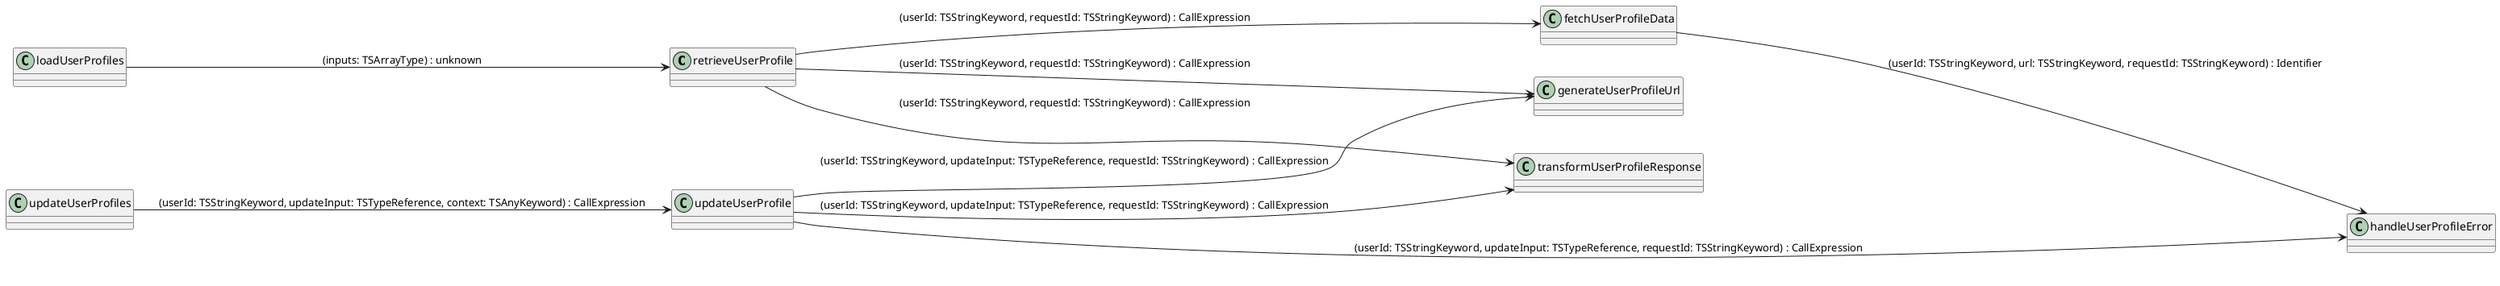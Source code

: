 @startuml
left to right direction
retrieveUserProfile --> generateUserProfileUrl : (userId: TSStringKeyword, requestId: TSStringKeyword) : CallExpression
retrieveUserProfile --> fetchUserProfileData : (userId: TSStringKeyword, requestId: TSStringKeyword) : CallExpression
retrieveUserProfile --> transformUserProfileResponse : (userId: TSStringKeyword, requestId: TSStringKeyword) : CallExpression
updateUserProfile --> generateUserProfileUrl : (userId: TSStringKeyword, updateInput: TSTypeReference, requestId: TSStringKeyword) : CallExpression
updateUserProfile --> transformUserProfileResponse : (userId: TSStringKeyword, updateInput: TSTypeReference, requestId: TSStringKeyword) : CallExpression
updateUserProfile --> handleUserProfileError : (userId: TSStringKeyword, updateInput: TSTypeReference, requestId: TSStringKeyword) : CallExpression
loadUserProfiles --> retrieveUserProfile : (inputs: TSArrayType) : unknown
updateUserProfiles --> updateUserProfile : (userId: TSStringKeyword, updateInput: TSTypeReference, context: TSAnyKeyword) : CallExpression
fetchUserProfileData --> handleUserProfileError : (userId: TSStringKeyword, url: TSStringKeyword, requestId: TSStringKeyword) : Identifier
@enduml
